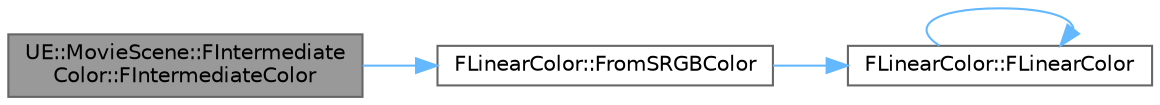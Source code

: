 digraph "UE::MovieScene::FIntermediateColor::FIntermediateColor"
{
 // INTERACTIVE_SVG=YES
 // LATEX_PDF_SIZE
  bgcolor="transparent";
  edge [fontname=Helvetica,fontsize=10,labelfontname=Helvetica,labelfontsize=10];
  node [fontname=Helvetica,fontsize=10,shape=box,height=0.2,width=0.4];
  rankdir="LR";
  Node1 [id="Node000001",label="UE::MovieScene::FIntermediate\lColor::FIntermediateColor",height=0.2,width=0.4,color="gray40", fillcolor="grey60", style="filled", fontcolor="black",tooltip=" "];
  Node1 -> Node2 [id="edge1_Node000001_Node000002",color="steelblue1",style="solid",tooltip=" "];
  Node2 [id="Node000002",label="FLinearColor::FromSRGBColor",height=0.2,width=0.4,color="grey40", fillcolor="white", style="filled",URL="$d5/dd9/structFLinearColor.html#a8b68fb8a3264b5804bcf1495e1be8238",tooltip="Converts an FColor coming from an observed sRGB output, into a linear color."];
  Node2 -> Node3 [id="edge2_Node000002_Node000003",color="steelblue1",style="solid",tooltip=" "];
  Node3 [id="Node000003",label="FLinearColor::FLinearColor",height=0.2,width=0.4,color="grey40", fillcolor="white", style="filled",URL="$d5/dd9/structFLinearColor.html#a64e751b82e233d7a58cf4813b4710bd2",tooltip=" "];
  Node3 -> Node3 [id="edge3_Node000003_Node000003",color="steelblue1",style="solid",tooltip=" "];
}
